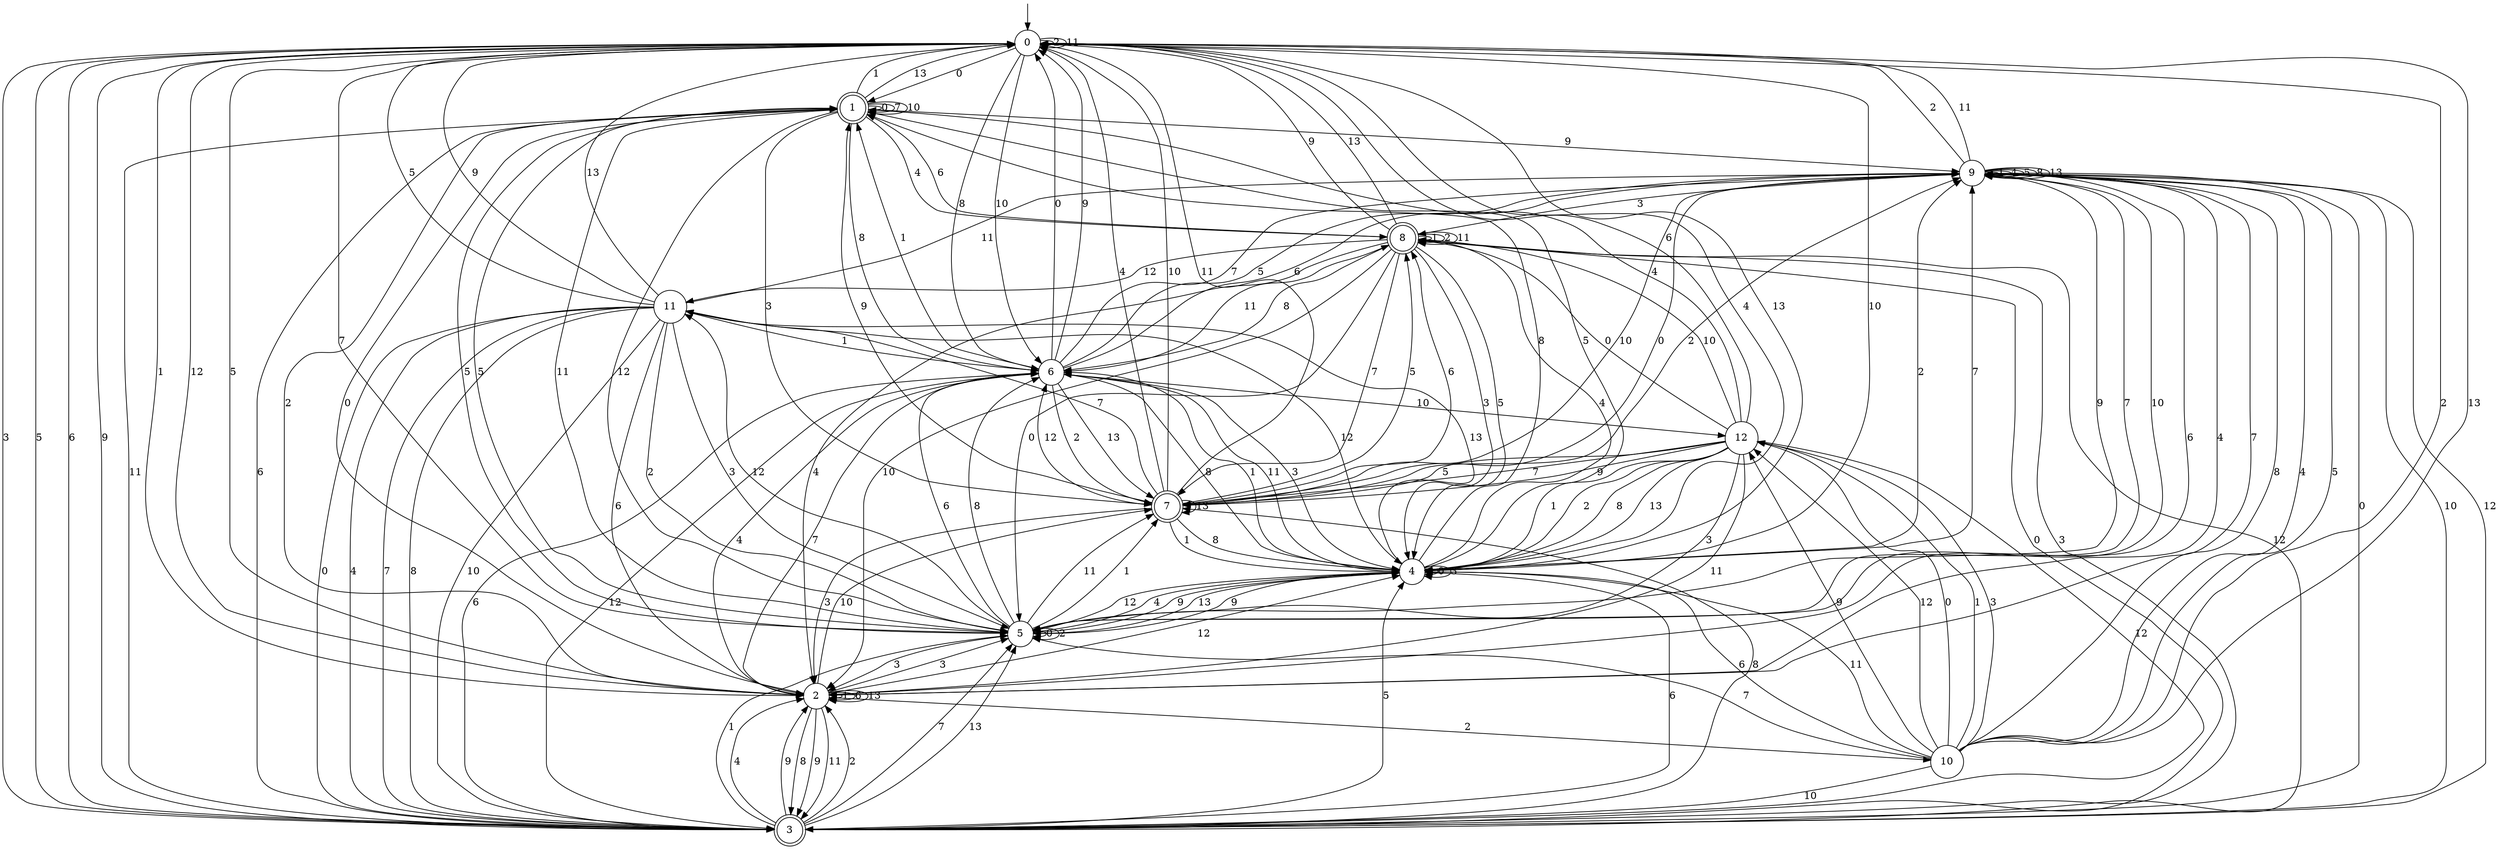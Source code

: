 digraph g {

	s0 [shape="circle" label="0"];
	s1 [shape="doublecircle" label="1"];
	s2 [shape="circle" label="2"];
	s3 [shape="doublecircle" label="3"];
	s4 [shape="circle" label="4"];
	s5 [shape="circle" label="5"];
	s6 [shape="circle" label="6"];
	s7 [shape="doublecircle" label="7"];
	s8 [shape="doublecircle" label="8"];
	s9 [shape="circle" label="9"];
	s10 [shape="circle" label="10"];
	s11 [shape="circle" label="11"];
	s12 [shape="circle" label="12"];
	s0 -> s1 [label="0"];
	s0 -> s2 [label="1"];
	s0 -> s0 [label="2"];
	s0 -> s3 [label="3"];
	s0 -> s4 [label="4"];
	s0 -> s3 [label="5"];
	s0 -> s3 [label="6"];
	s0 -> s5 [label="7"];
	s0 -> s6 [label="8"];
	s0 -> s3 [label="9"];
	s0 -> s6 [label="10"];
	s0 -> s0 [label="11"];
	s0 -> s2 [label="12"];
	s0 -> s4 [label="13"];
	s1 -> s1 [label="0"];
	s1 -> s0 [label="1"];
	s1 -> s2 [label="2"];
	s1 -> s7 [label="3"];
	s1 -> s8 [label="4"];
	s1 -> s5 [label="5"];
	s1 -> s3 [label="6"];
	s1 -> s1 [label="7"];
	s1 -> s6 [label="8"];
	s1 -> s9 [label="9"];
	s1 -> s1 [label="10"];
	s1 -> s5 [label="11"];
	s1 -> s5 [label="12"];
	s1 -> s0 [label="13"];
	s2 -> s1 [label="0"];
	s2 -> s2 [label="1"];
	s2 -> s10 [label="2"];
	s2 -> s5 [label="3"];
	s2 -> s9 [label="4"];
	s2 -> s0 [label="5"];
	s2 -> s2 [label="6"];
	s2 -> s6 [label="7"];
	s2 -> s3 [label="8"];
	s2 -> s3 [label="9"];
	s2 -> s7 [label="10"];
	s2 -> s3 [label="11"];
	s2 -> s4 [label="12"];
	s2 -> s2 [label="13"];
	s3 -> s8 [label="0"];
	s3 -> s5 [label="1"];
	s3 -> s2 [label="2"];
	s3 -> s8 [label="3"];
	s3 -> s2 [label="4"];
	s3 -> s4 [label="5"];
	s3 -> s6 [label="6"];
	s3 -> s5 [label="7"];
	s3 -> s7 [label="8"];
	s3 -> s2 [label="9"];
	s3 -> s9 [label="10"];
	s3 -> s1 [label="11"];
	s3 -> s8 [label="12"];
	s3 -> s5 [label="13"];
	s4 -> s4 [label="0"];
	s4 -> s6 [label="1"];
	s4 -> s9 [label="2"];
	s4 -> s4 [label="3"];
	s4 -> s8 [label="4"];
	s4 -> s1 [label="5"];
	s4 -> s3 [label="6"];
	s4 -> s9 [label="7"];
	s4 -> s1 [label="8"];
	s4 -> s5 [label="9"];
	s4 -> s0 [label="10"];
	s4 -> s6 [label="11"];
	s4 -> s5 [label="12"];
	s4 -> s11 [label="13"];
	s5 -> s5 [label="0"];
	s5 -> s7 [label="1"];
	s5 -> s5 [label="2"];
	s5 -> s2 [label="3"];
	s5 -> s4 [label="4"];
	s5 -> s1 [label="5"];
	s5 -> s6 [label="6"];
	s5 -> s9 [label="7"];
	s5 -> s6 [label="8"];
	s5 -> s4 [label="9"];
	s5 -> s9 [label="10"];
	s5 -> s7 [label="11"];
	s5 -> s11 [label="12"];
	s5 -> s4 [label="13"];
	s6 -> s0 [label="0"];
	s6 -> s1 [label="1"];
	s6 -> s7 [label="2"];
	s6 -> s4 [label="3"];
	s6 -> s2 [label="4"];
	s6 -> s9 [label="5"];
	s6 -> s9 [label="6"];
	s6 -> s9 [label="7"];
	s6 -> s4 [label="8"];
	s6 -> s0 [label="9"];
	s6 -> s12 [label="10"];
	s6 -> s8 [label="11"];
	s6 -> s3 [label="12"];
	s6 -> s7 [label="13"];
	s7 -> s9 [label="0"];
	s7 -> s4 [label="1"];
	s7 -> s9 [label="2"];
	s7 -> s2 [label="3"];
	s7 -> s0 [label="4"];
	s7 -> s8 [label="5"];
	s7 -> s8 [label="6"];
	s7 -> s11 [label="7"];
	s7 -> s4 [label="8"];
	s7 -> s1 [label="9"];
	s7 -> s0 [label="10"];
	s7 -> s0 [label="11"];
	s7 -> s6 [label="12"];
	s7 -> s7 [label="13"];
	s8 -> s5 [label="0"];
	s8 -> s8 [label="1"];
	s8 -> s8 [label="2"];
	s8 -> s4 [label="3"];
	s8 -> s2 [label="4"];
	s8 -> s4 [label="5"];
	s8 -> s1 [label="6"];
	s8 -> s7 [label="7"];
	s8 -> s6 [label="8"];
	s8 -> s0 [label="9"];
	s8 -> s2 [label="10"];
	s8 -> s8 [label="11"];
	s8 -> s11 [label="12"];
	s8 -> s0 [label="13"];
	s9 -> s3 [label="0"];
	s9 -> s9 [label="1"];
	s9 -> s0 [label="2"];
	s9 -> s8 [label="3"];
	s9 -> s9 [label="4"];
	s9 -> s9 [label="5"];
	s9 -> s2 [label="6"];
	s9 -> s2 [label="7"];
	s9 -> s9 [label="8"];
	s9 -> s5 [label="9"];
	s9 -> s7 [label="10"];
	s9 -> s0 [label="11"];
	s9 -> s3 [label="12"];
	s9 -> s9 [label="13"];
	s10 -> s12 [label="0"];
	s10 -> s12 [label="1"];
	s10 -> s0 [label="2"];
	s10 -> s12 [label="3"];
	s10 -> s9 [label="4"];
	s10 -> s9 [label="5"];
	s10 -> s4 [label="6"];
	s10 -> s5 [label="7"];
	s10 -> s9 [label="8"];
	s10 -> s12 [label="9"];
	s10 -> s3 [label="10"];
	s10 -> s4 [label="11"];
	s10 -> s12 [label="12"];
	s10 -> s0 [label="13"];
	s11 -> s3 [label="0"];
	s11 -> s6 [label="1"];
	s11 -> s5 [label="2"];
	s11 -> s5 [label="3"];
	s11 -> s3 [label="4"];
	s11 -> s0 [label="5"];
	s11 -> s2 [label="6"];
	s11 -> s3 [label="7"];
	s11 -> s3 [label="8"];
	s11 -> s0 [label="9"];
	s11 -> s3 [label="10"];
	s11 -> s9 [label="11"];
	s11 -> s4 [label="12"];
	s11 -> s0 [label="13"];
	s12 -> s8 [label="0"];
	s12 -> s4 [label="1"];
	s12 -> s4 [label="2"];
	s12 -> s5 [label="3"];
	s12 -> s1 [label="4"];
	s12 -> s7 [label="5"];
	s12 -> s0 [label="6"];
	s12 -> s7 [label="7"];
	s12 -> s4 [label="8"];
	s12 -> s7 [label="9"];
	s12 -> s8 [label="10"];
	s12 -> s2 [label="11"];
	s12 -> s3 [label="12"];
	s12 -> s4 [label="13"];

__start0 [label="" shape="none" width="0" height="0"];
__start0 -> s0;

}
